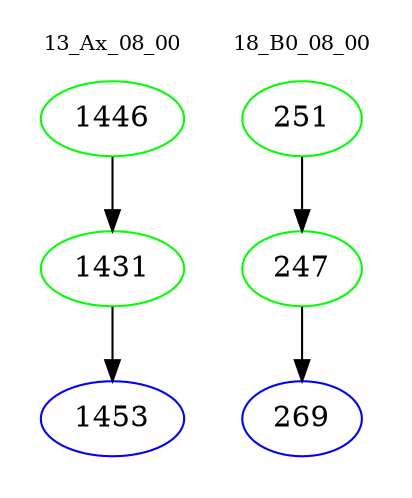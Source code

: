digraph{
subgraph cluster_0 {
color = white
label = "13_Ax_08_00";
fontsize=10;
T0_1446 [label="1446", color="green"]
T0_1446 -> T0_1431 [color="black"]
T0_1431 [label="1431", color="green"]
T0_1431 -> T0_1453 [color="black"]
T0_1453 [label="1453", color="blue"]
}
subgraph cluster_1 {
color = white
label = "18_B0_08_00";
fontsize=10;
T1_251 [label="251", color="green"]
T1_251 -> T1_247 [color="black"]
T1_247 [label="247", color="green"]
T1_247 -> T1_269 [color="black"]
T1_269 [label="269", color="blue"]
}
}
